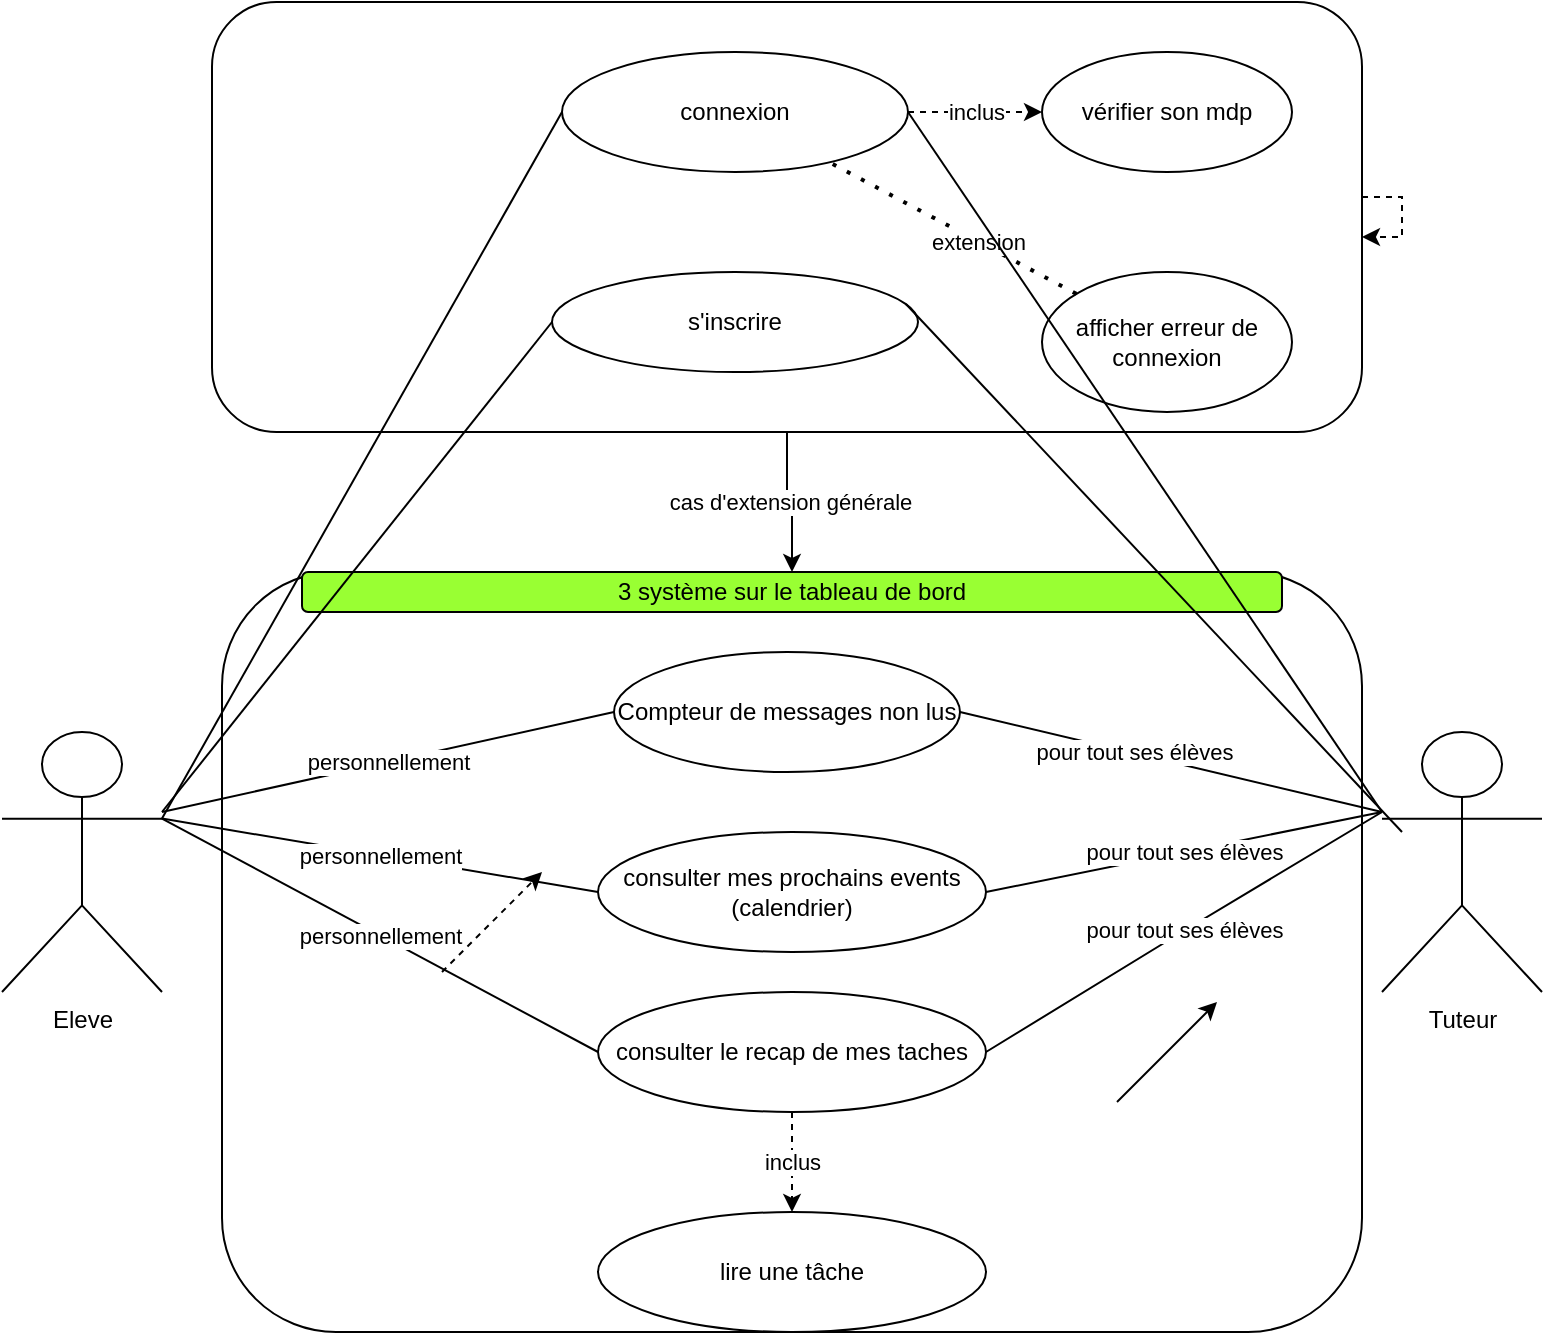 <mxfile version="20.6.0" type="github">
  <diagram id="JmbNH9plOv7im64DtWaO" name="Page-1">
    <mxGraphModel dx="1406" dy="774" grid="1" gridSize="10" guides="1" tooltips="1" connect="1" arrows="1" fold="1" page="1" pageScale="1" pageWidth="827" pageHeight="1169" math="0" shadow="0">
      <root>
        <mxCell id="0" />
        <mxCell id="1" parent="0" />
        <mxCell id="x8goX8AUCKIJsK1haMdq-16" value="cas d&#39;extension générale" style="edgeStyle=orthogonalEdgeStyle;rounded=0;orthogonalLoop=1;jettySize=auto;html=1;" edge="1" parent="1" source="x8goX8AUCKIJsK1haMdq-4" target="x8goX8AUCKIJsK1haMdq-15">
          <mxGeometry relative="1" as="geometry" />
        </mxCell>
        <mxCell id="x8goX8AUCKIJsK1haMdq-4" value="" style="rounded=1;whiteSpace=wrap;html=1;" vertex="1" parent="1">
          <mxGeometry x="145" y="105" width="575" height="215" as="geometry" />
        </mxCell>
        <mxCell id="x8goX8AUCKIJsK1haMdq-10" value="inclus" style="edgeStyle=orthogonalEdgeStyle;rounded=0;orthogonalLoop=1;jettySize=auto;html=1;dashed=1;" edge="1" parent="1" source="x8goX8AUCKIJsK1haMdq-1" target="x8goX8AUCKIJsK1haMdq-8">
          <mxGeometry relative="1" as="geometry" />
        </mxCell>
        <mxCell id="x8goX8AUCKIJsK1haMdq-1" value="connexion" style="ellipse;whiteSpace=wrap;html=1;" vertex="1" parent="1">
          <mxGeometry x="320" y="130" width="173" height="60" as="geometry" />
        </mxCell>
        <mxCell id="x8goX8AUCKIJsK1haMdq-5" value="s&#39;inscrire" style="ellipse;whiteSpace=wrap;html=1;" vertex="1" parent="1">
          <mxGeometry x="315" y="240" width="183" height="50" as="geometry" />
        </mxCell>
        <mxCell id="x8goX8AUCKIJsK1haMdq-6" value="Eleve" style="shape=umlActor;verticalLabelPosition=bottom;verticalAlign=top;html=1;outlineConnect=0;" vertex="1" parent="1">
          <mxGeometry x="40" y="470" width="80" height="130" as="geometry" />
        </mxCell>
        <mxCell id="x8goX8AUCKIJsK1haMdq-7" value="Tuteur" style="shape=umlActor;verticalLabelPosition=bottom;verticalAlign=top;html=1;outlineConnect=0;" vertex="1" parent="1">
          <mxGeometry x="730" y="470" width="80" height="130" as="geometry" />
        </mxCell>
        <mxCell id="x8goX8AUCKIJsK1haMdq-8" value="vérifier son mdp" style="ellipse;whiteSpace=wrap;html=1;" vertex="1" parent="1">
          <mxGeometry x="560" y="130" width="125" height="60" as="geometry" />
        </mxCell>
        <mxCell id="x8goX8AUCKIJsK1haMdq-11" value="afficher erreur de connexion" style="ellipse;whiteSpace=wrap;html=1;" vertex="1" parent="1">
          <mxGeometry x="560" y="240" width="125" height="70" as="geometry" />
        </mxCell>
        <mxCell id="x8goX8AUCKIJsK1haMdq-12" value="" style="endArrow=none;dashed=1;html=1;dashPattern=1 3;strokeWidth=2;rounded=0;" edge="1" parent="1" source="x8goX8AUCKIJsK1haMdq-11" target="x8goX8AUCKIJsK1haMdq-1">
          <mxGeometry width="50" height="50" relative="1" as="geometry">
            <mxPoint x="481.5" y="210" as="sourcePoint" />
            <mxPoint x="531.5" y="160" as="targetPoint" />
          </mxGeometry>
        </mxCell>
        <mxCell id="x8goX8AUCKIJsK1haMdq-14" value="extension" style="edgeLabel;html=1;align=center;verticalAlign=middle;resizable=0;points=[];" vertex="1" connectable="0" parent="x8goX8AUCKIJsK1haMdq-12">
          <mxGeometry x="-0.193" relative="1" as="geometry">
            <mxPoint as="offset" />
          </mxGeometry>
        </mxCell>
        <mxCell id="x8goX8AUCKIJsK1haMdq-13" style="edgeStyle=orthogonalEdgeStyle;rounded=0;orthogonalLoop=1;jettySize=auto;html=1;dashed=1;" edge="1" parent="1" source="x8goX8AUCKIJsK1haMdq-4" target="x8goX8AUCKIJsK1haMdq-4">
          <mxGeometry relative="1" as="geometry" />
        </mxCell>
        <mxCell id="x8goX8AUCKIJsK1haMdq-15" value="" style="rounded=1;whiteSpace=wrap;html=1;" vertex="1" parent="1">
          <mxGeometry x="150" y="390" width="570" height="380" as="geometry" />
        </mxCell>
        <mxCell id="x8goX8AUCKIJsK1haMdq-17" value="3 système sur le tableau de bord" style="rounded=1;whiteSpace=wrap;html=1;fillColor=#99FF33;" vertex="1" parent="1">
          <mxGeometry x="190" y="390" width="490" height="20" as="geometry" />
        </mxCell>
        <mxCell id="x8goX8AUCKIJsK1haMdq-23" value="Compteur de messages non lus" style="ellipse;whiteSpace=wrap;html=1;" vertex="1" parent="1">
          <mxGeometry x="346" y="430" width="173" height="60" as="geometry" />
        </mxCell>
        <mxCell id="x8goX8AUCKIJsK1haMdq-24" value="consulter mes prochains events&lt;br&gt;(calendrier)" style="ellipse;whiteSpace=wrap;html=1;" vertex="1" parent="1">
          <mxGeometry x="338" y="520" width="194" height="60" as="geometry" />
        </mxCell>
        <mxCell id="x8goX8AUCKIJsK1haMdq-28" value="" style="endArrow=none;html=1;rounded=0;entryX=0;entryY=0.5;entryDx=0;entryDy=0;" edge="1" parent="1" target="x8goX8AUCKIJsK1haMdq-5">
          <mxGeometry width="50" height="50" relative="1" as="geometry">
            <mxPoint x="120" y="510" as="sourcePoint" />
            <mxPoint x="170" y="460" as="targetPoint" />
          </mxGeometry>
        </mxCell>
        <mxCell id="x8goX8AUCKIJsK1haMdq-29" value="" style="endArrow=none;html=1;rounded=0;entryX=0;entryY=0.5;entryDx=0;entryDy=0;exitX=1;exitY=0.333;exitDx=0;exitDy=0;exitPerimeter=0;" edge="1" parent="1" source="x8goX8AUCKIJsK1haMdq-6">
          <mxGeometry width="50" height="50" relative="1" as="geometry">
            <mxPoint x="125" y="405" as="sourcePoint" />
            <mxPoint x="320" y="160" as="targetPoint" />
          </mxGeometry>
        </mxCell>
        <mxCell id="x8goX8AUCKIJsK1haMdq-31" value="personnellement" style="endArrow=none;html=1;rounded=0;entryX=0;entryY=0.5;entryDx=0;entryDy=0;" edge="1" parent="1" target="x8goX8AUCKIJsK1haMdq-23">
          <mxGeometry width="50" height="50" relative="1" as="geometry">
            <mxPoint x="120" y="510" as="sourcePoint" />
            <mxPoint x="170" y="460" as="targetPoint" />
          </mxGeometry>
        </mxCell>
        <mxCell id="x8goX8AUCKIJsK1haMdq-32" value="" style="endArrow=none;html=1;rounded=0;entryX=1;entryY=0.5;entryDx=0;entryDy=0;" edge="1" parent="1" target="x8goX8AUCKIJsK1haMdq-1">
          <mxGeometry width="50" height="50" relative="1" as="geometry">
            <mxPoint x="730" y="510" as="sourcePoint" />
            <mxPoint x="780" y="460" as="targetPoint" />
          </mxGeometry>
        </mxCell>
        <mxCell id="x8goX8AUCKIJsK1haMdq-33" value="" style="endArrow=none;html=1;rounded=0;entryX=0.967;entryY=0.32;entryDx=0;entryDy=0;entryPerimeter=0;" edge="1" parent="1" target="x8goX8AUCKIJsK1haMdq-5">
          <mxGeometry width="50" height="50" relative="1" as="geometry">
            <mxPoint x="740" y="520" as="sourcePoint" />
            <mxPoint x="503" y="170" as="targetPoint" />
          </mxGeometry>
        </mxCell>
        <mxCell id="x8goX8AUCKIJsK1haMdq-34" value="" style="endArrow=none;html=1;rounded=0;" edge="1" parent="1">
          <mxGeometry width="50" height="50" relative="1" as="geometry">
            <mxPoint x="519" y="460" as="sourcePoint" />
            <mxPoint x="730" y="510" as="targetPoint" />
          </mxGeometry>
        </mxCell>
        <mxCell id="x8goX8AUCKIJsK1haMdq-35" value="pour tout ses élèves" style="edgeLabel;html=1;align=center;verticalAlign=middle;resizable=0;points=[];" vertex="1" connectable="0" parent="x8goX8AUCKIJsK1haMdq-34">
          <mxGeometry x="-0.177" y="1" relative="1" as="geometry">
            <mxPoint as="offset" />
          </mxGeometry>
        </mxCell>
        <mxCell id="x8goX8AUCKIJsK1haMdq-37" value="personnellement" style="endArrow=none;html=1;rounded=0;exitX=1;exitY=0.333;exitDx=0;exitDy=0;exitPerimeter=0;entryX=0;entryY=0.5;entryDx=0;entryDy=0;" edge="1" parent="1" source="x8goX8AUCKIJsK1haMdq-6" target="x8goX8AUCKIJsK1haMdq-24">
          <mxGeometry width="50" height="50" relative="1" as="geometry">
            <mxPoint x="280" y="570" as="sourcePoint" />
            <mxPoint x="330" y="520" as="targetPoint" />
          </mxGeometry>
        </mxCell>
        <mxCell id="x8goX8AUCKIJsK1haMdq-39" value="pour tout ses élèves" style="endArrow=none;html=1;rounded=0;exitX=1;exitY=0.5;exitDx=0;exitDy=0;" edge="1" parent="1" source="x8goX8AUCKIJsK1haMdq-24">
          <mxGeometry width="50" height="50" relative="1" as="geometry">
            <mxPoint x="610" y="585" as="sourcePoint" />
            <mxPoint x="730" y="510" as="targetPoint" />
          </mxGeometry>
        </mxCell>
        <mxCell id="x8goX8AUCKIJsK1haMdq-45" value="inclus" style="edgeStyle=orthogonalEdgeStyle;rounded=0;orthogonalLoop=1;jettySize=auto;html=1;dashed=1;" edge="1" parent="1" source="x8goX8AUCKIJsK1haMdq-40" target="x8goX8AUCKIJsK1haMdq-43">
          <mxGeometry relative="1" as="geometry" />
        </mxCell>
        <mxCell id="x8goX8AUCKIJsK1haMdq-40" value="consulter le recap de mes taches" style="ellipse;whiteSpace=wrap;html=1;" vertex="1" parent="1">
          <mxGeometry x="338" y="600" width="194" height="60" as="geometry" />
        </mxCell>
        <mxCell id="x8goX8AUCKIJsK1haMdq-41" value="personnellement" style="endArrow=none;html=1;rounded=0;exitX=1;exitY=0.333;exitDx=0;exitDy=0;exitPerimeter=0;entryX=0;entryY=0.5;entryDx=0;entryDy=0;" edge="1" parent="1" source="x8goX8AUCKIJsK1haMdq-6" target="x8goX8AUCKIJsK1haMdq-40">
          <mxGeometry width="50" height="50" relative="1" as="geometry">
            <mxPoint x="200" y="530" as="sourcePoint" />
            <mxPoint x="270" y="530" as="targetPoint" />
          </mxGeometry>
        </mxCell>
        <mxCell id="x8goX8AUCKIJsK1haMdq-42" value="pour tout ses élèves" style="endArrow=none;html=1;rounded=0;exitX=1;exitY=0.5;exitDx=0;exitDy=0;" edge="1" parent="1" source="x8goX8AUCKIJsK1haMdq-40">
          <mxGeometry width="50" height="50" relative="1" as="geometry">
            <mxPoint x="532" y="630" as="sourcePoint" />
            <mxPoint x="730" y="510" as="targetPoint" />
            <Array as="points">
              <mxPoint x="630" y="570" />
            </Array>
          </mxGeometry>
        </mxCell>
        <mxCell id="x8goX8AUCKIJsK1haMdq-43" value="lire une tâche" style="ellipse;whiteSpace=wrap;html=1;" vertex="1" parent="1">
          <mxGeometry x="338" y="710" width="194" height="60" as="geometry" />
        </mxCell>
        <mxCell id="x8goX8AUCKIJsK1haMdq-44" value="" style="endArrow=classic;html=1;rounded=0;" edge="1" parent="1">
          <mxGeometry width="50" height="50" relative="1" as="geometry">
            <mxPoint x="597.5" y="655" as="sourcePoint" />
            <mxPoint x="647.5" y="605" as="targetPoint" />
          </mxGeometry>
        </mxCell>
        <mxCell id="x8goX8AUCKIJsK1haMdq-46" value="" style="endArrow=classic;html=1;rounded=0;dashed=1;" edge="1" parent="1">
          <mxGeometry width="50" height="50" relative="1" as="geometry">
            <mxPoint x="260" y="590" as="sourcePoint" />
            <mxPoint x="310" y="540" as="targetPoint" />
          </mxGeometry>
        </mxCell>
      </root>
    </mxGraphModel>
  </diagram>
</mxfile>
